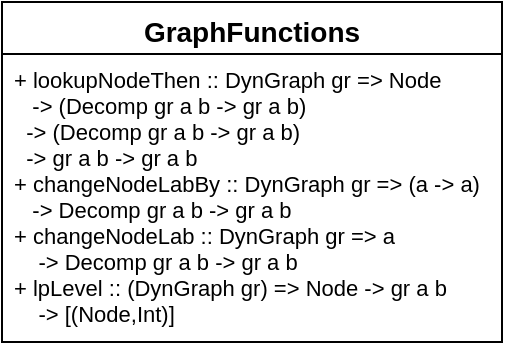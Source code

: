 <mxfile version="14.6.11" type="device"><diagram id="Hg-gOLOwZzYwCU389B-P" name="Page-1"><mxGraphModel dx="1422" dy="775" grid="1" gridSize="10" guides="1" tooltips="1" connect="1" arrows="1" fold="1" page="1" pageScale="1" pageWidth="850" pageHeight="1100" math="0" shadow="0"><root><mxCell id="0"/><mxCell id="1" parent="0"/><mxCell id="kCimtZaM6cy9DPTbKFKO-1" value="GraphFunctions" style="swimlane;fontStyle=1;align=center;verticalAlign=top;childLayout=stackLayout;horizontal=1;startSize=26;horizontalStack=0;resizeParent=1;resizeParentMax=0;resizeLast=0;collapsible=1;marginBottom=0;rounded=0;fontSize=14;strokeColor=#000000;strokeWidth=1;" vertex="1" parent="1"><mxGeometry x="80" y="80" width="250" height="170" as="geometry"/></mxCell><mxCell id="kCimtZaM6cy9DPTbKFKO-2" value="+ lookupNodeThen :: DynGraph gr =&gt; Node &#xA;   -&gt; (Decomp gr a b -&gt; gr a b)&#xA;  -&gt; (Decomp gr a b -&gt; gr a b)&#xA;  -&gt;  gr a b -&gt; gr a b&#xA;+ changeNodeLabBy :: DynGraph gr =&gt; (a -&gt; a) &#xA;   -&gt; Decomp gr a b -&gt; gr a b&#xA;+ changeNodeLab :: DynGraph gr =&gt; a &#xA;    -&gt; Decomp gr a b -&gt; gr a b&#xA;        + lpLevel :: (DynGraph gr) =&gt; Node -&gt; gr a b &#xA;    -&gt; [(Node,Int)]      &#xA;      &#xA;        &#xA;&#xA;&#xA;&#xA;      &#xA;        " style="text;strokeColor=none;fillColor=none;align=left;verticalAlign=top;spacingLeft=4;spacingRight=4;overflow=hidden;rotatable=0;points=[[0,0.5],[1,0.5]];portConstraint=eastwest;fontSize=11;" vertex="1" parent="kCimtZaM6cy9DPTbKFKO-1"><mxGeometry y="26" width="250" height="144" as="geometry"/></mxCell></root></mxGraphModel></diagram></mxfile>